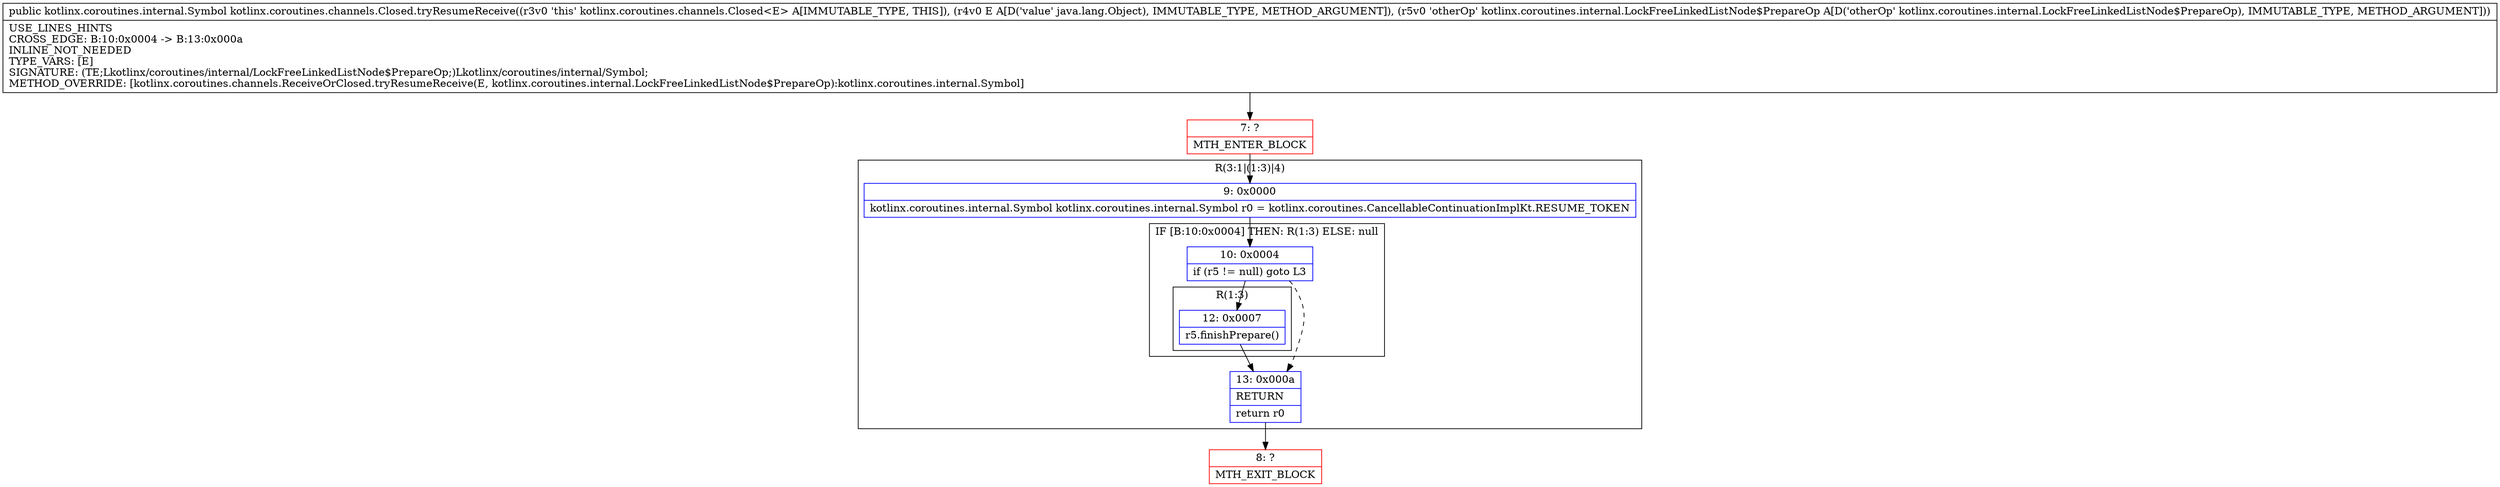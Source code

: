 digraph "CFG forkotlinx.coroutines.channels.Closed.tryResumeReceive(Ljava\/lang\/Object;Lkotlinx\/coroutines\/internal\/LockFreeLinkedListNode$PrepareOp;)Lkotlinx\/coroutines\/internal\/Symbol;" {
subgraph cluster_Region_772098248 {
label = "R(3:1|(1:3)|4)";
node [shape=record,color=blue];
Node_9 [shape=record,label="{9\:\ 0x0000|kotlinx.coroutines.internal.Symbol kotlinx.coroutines.internal.Symbol r0 = kotlinx.coroutines.CancellableContinuationImplKt.RESUME_TOKEN\l}"];
subgraph cluster_IfRegion_1110306267 {
label = "IF [B:10:0x0004] THEN: R(1:3) ELSE: null";
node [shape=record,color=blue];
Node_10 [shape=record,label="{10\:\ 0x0004|if (r5 != null) goto L3\l}"];
subgraph cluster_Region_1922654642 {
label = "R(1:3)";
node [shape=record,color=blue];
Node_12 [shape=record,label="{12\:\ 0x0007|r5.finishPrepare()\l}"];
}
}
Node_13 [shape=record,label="{13\:\ 0x000a|RETURN\l|return r0\l}"];
}
Node_7 [shape=record,color=red,label="{7\:\ ?|MTH_ENTER_BLOCK\l}"];
Node_8 [shape=record,color=red,label="{8\:\ ?|MTH_EXIT_BLOCK\l}"];
MethodNode[shape=record,label="{public kotlinx.coroutines.internal.Symbol kotlinx.coroutines.channels.Closed.tryResumeReceive((r3v0 'this' kotlinx.coroutines.channels.Closed\<E\> A[IMMUTABLE_TYPE, THIS]), (r4v0 E A[D('value' java.lang.Object), IMMUTABLE_TYPE, METHOD_ARGUMENT]), (r5v0 'otherOp' kotlinx.coroutines.internal.LockFreeLinkedListNode$PrepareOp A[D('otherOp' kotlinx.coroutines.internal.LockFreeLinkedListNode$PrepareOp), IMMUTABLE_TYPE, METHOD_ARGUMENT]))  | USE_LINES_HINTS\lCROSS_EDGE: B:10:0x0004 \-\> B:13:0x000a\lINLINE_NOT_NEEDED\lTYPE_VARS: [E]\lSIGNATURE: (TE;Lkotlinx\/coroutines\/internal\/LockFreeLinkedListNode$PrepareOp;)Lkotlinx\/coroutines\/internal\/Symbol;\lMETHOD_OVERRIDE: [kotlinx.coroutines.channels.ReceiveOrClosed.tryResumeReceive(E, kotlinx.coroutines.internal.LockFreeLinkedListNode$PrepareOp):kotlinx.coroutines.internal.Symbol]\l}"];
MethodNode -> Node_7;Node_9 -> Node_10;
Node_10 -> Node_12;
Node_10 -> Node_13[style=dashed];
Node_12 -> Node_13;
Node_13 -> Node_8;
Node_7 -> Node_9;
}

